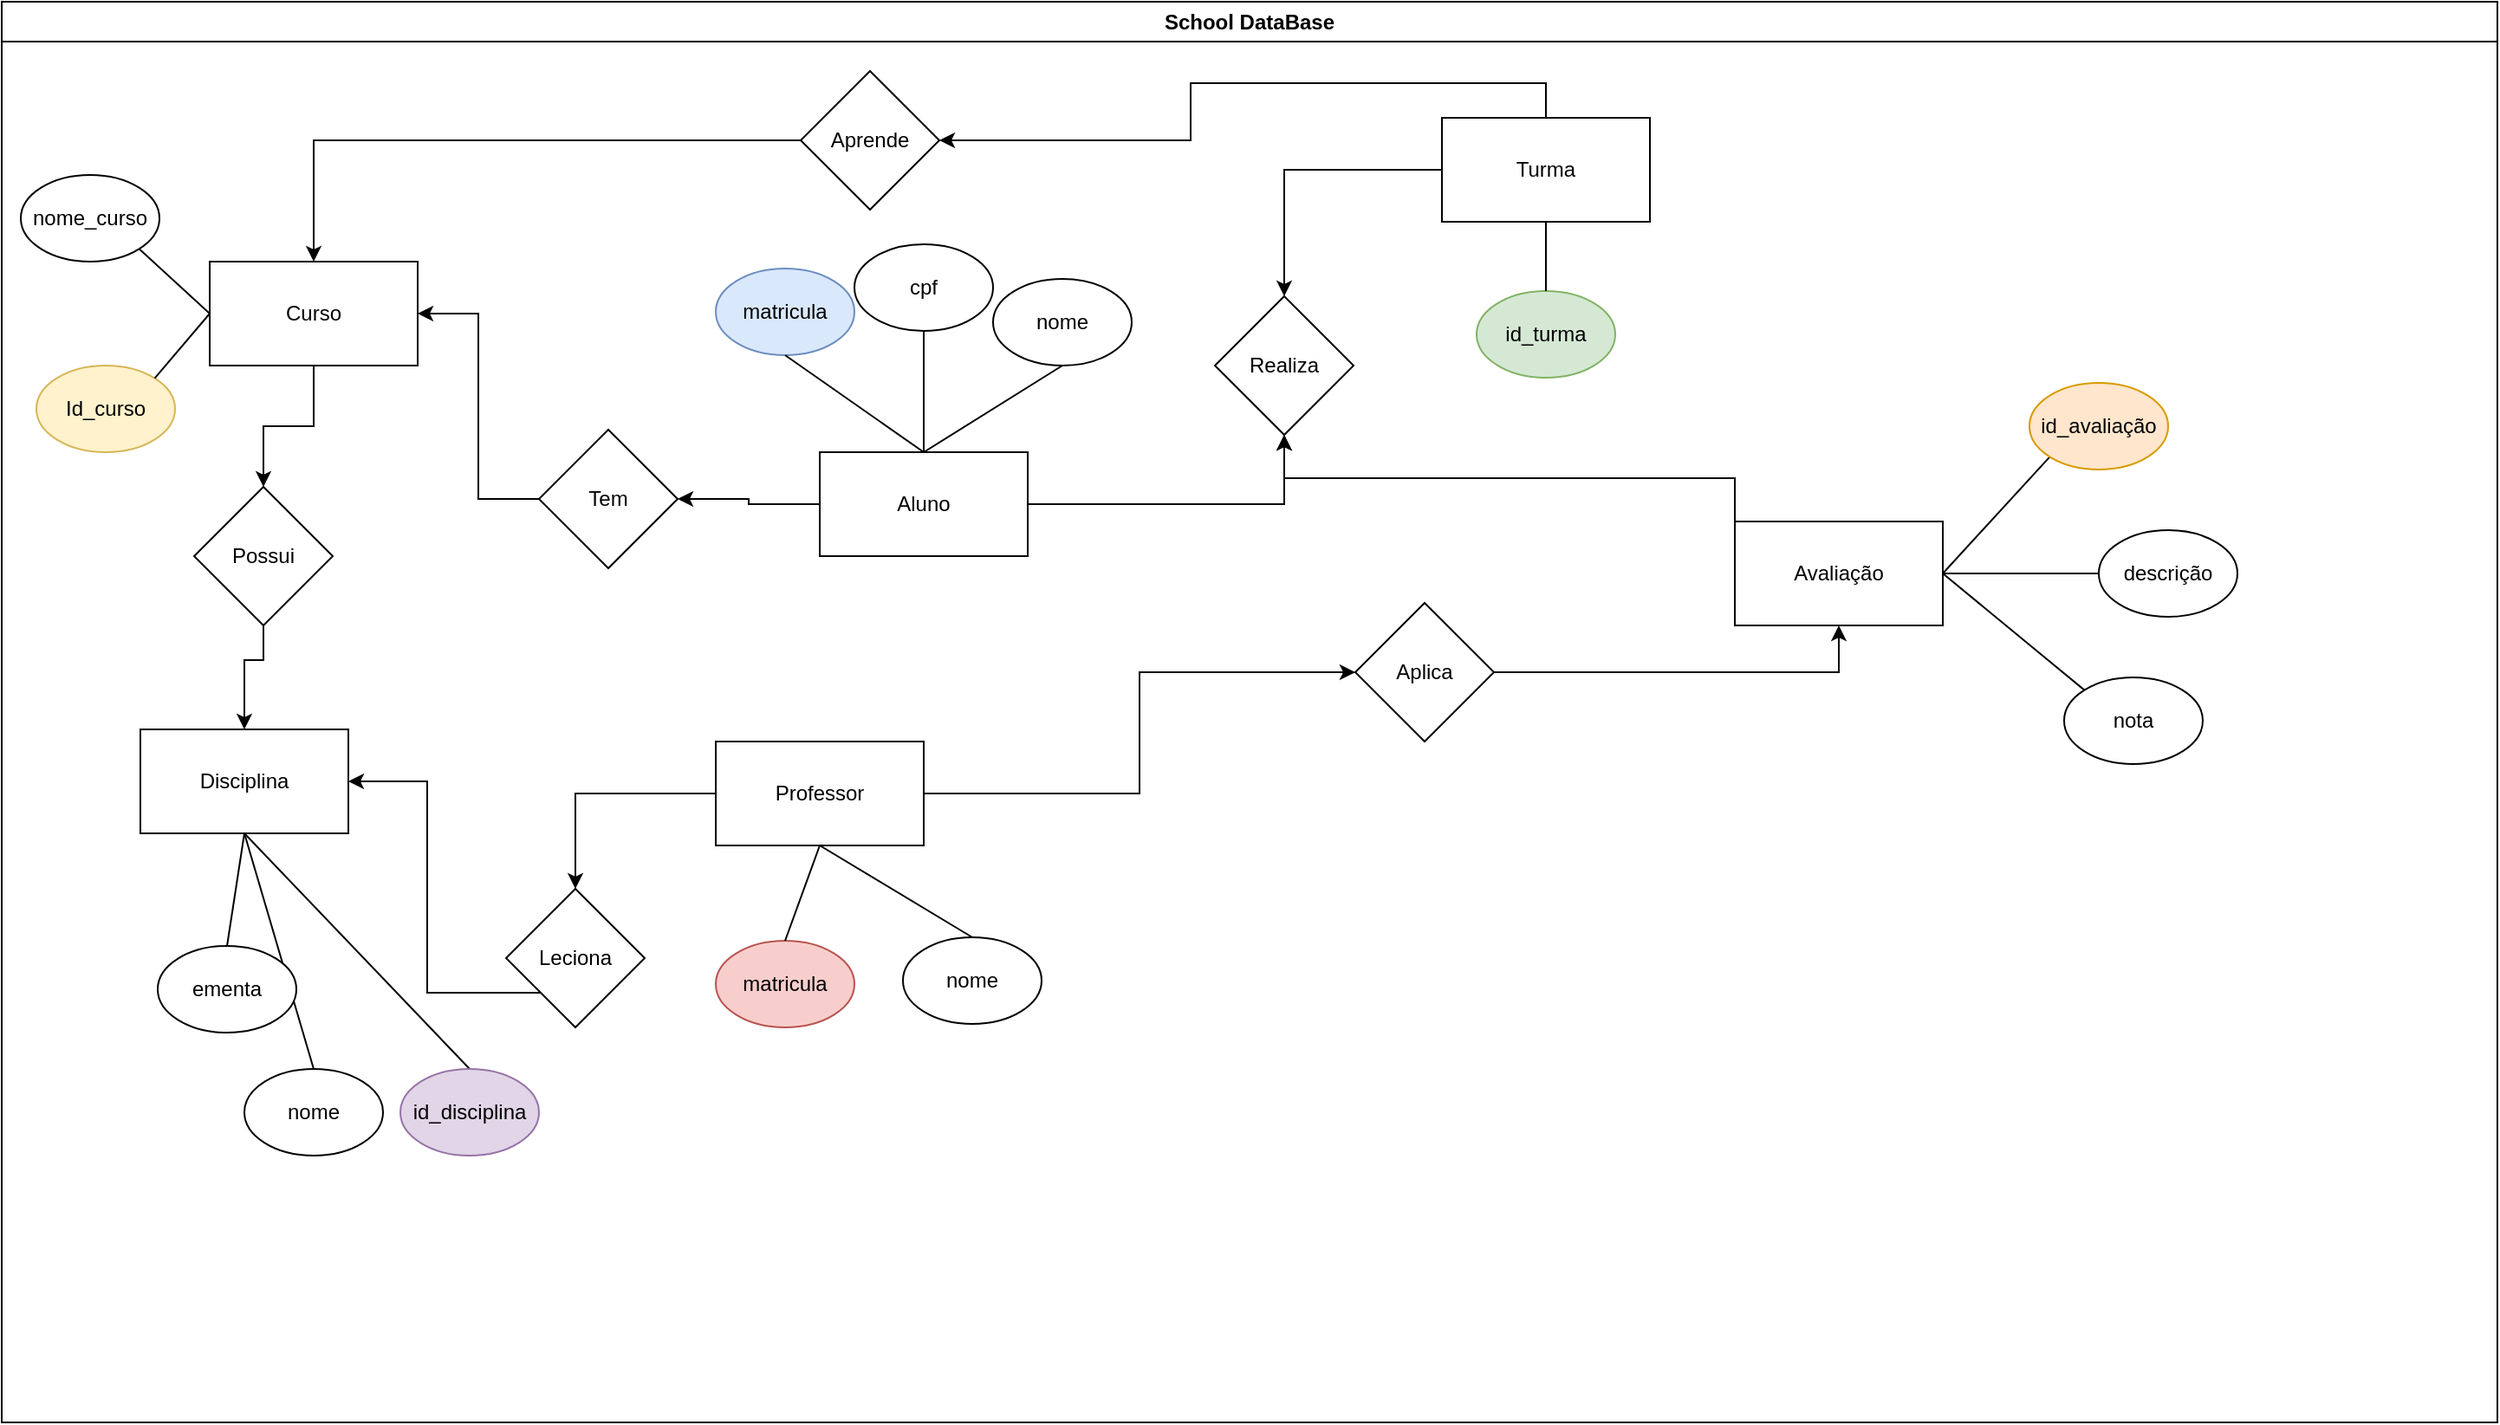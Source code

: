 <mxfile version="23.1.8" type="github">
  <diagram name="Page-1" id="e7e014a7-5840-1c2e-5031-d8a46d1fe8dd">
    <mxGraphModel dx="2962" dy="965" grid="1" gridSize="10" guides="1" tooltips="1" connect="1" arrows="1" fold="1" page="1" pageScale="1" pageWidth="1169" pageHeight="826" background="none" math="0" shadow="0">
      <root>
        <mxCell id="0" />
        <mxCell id="1" parent="0" />
        <mxCell id="3" value="School DataBase" style="swimlane;whiteSpace=wrap" parent="1" vertex="1">
          <mxGeometry x="-271" width="1440" height="820" as="geometry" />
        </mxCell>
        <mxCell id="U_tPJ1Lx-J0ZRbuGnvS1-117" style="edgeStyle=orthogonalEdgeStyle;rounded=0;orthogonalLoop=1;jettySize=auto;html=1;exitX=0.5;exitY=1;exitDx=0;exitDy=0;entryX=0.5;entryY=0;entryDx=0;entryDy=0;" edge="1" parent="3" source="U_tPJ1Lx-J0ZRbuGnvS1-43" target="U_tPJ1Lx-J0ZRbuGnvS1-114">
          <mxGeometry relative="1" as="geometry" />
        </mxCell>
        <mxCell id="U_tPJ1Lx-J0ZRbuGnvS1-43" value="Curso" style="rounded=0;whiteSpace=wrap;html=1;" vertex="1" parent="3">
          <mxGeometry x="120" y="150" width="120" height="60" as="geometry" />
        </mxCell>
        <mxCell id="U_tPJ1Lx-J0ZRbuGnvS1-89" value="" style="edgeStyle=orthogonalEdgeStyle;rounded=0;orthogonalLoop=1;jettySize=auto;html=1;" edge="1" parent="3" source="U_tPJ1Lx-J0ZRbuGnvS1-44" target="U_tPJ1Lx-J0ZRbuGnvS1-88">
          <mxGeometry relative="1" as="geometry" />
        </mxCell>
        <mxCell id="U_tPJ1Lx-J0ZRbuGnvS1-105" style="edgeStyle=orthogonalEdgeStyle;rounded=0;orthogonalLoop=1;jettySize=auto;html=1;entryX=1;entryY=0.5;entryDx=0;entryDy=0;exitX=0;exitY=0.5;exitDx=0;exitDy=0;" edge="1" parent="3" source="U_tPJ1Lx-J0ZRbuGnvS1-44" target="U_tPJ1Lx-J0ZRbuGnvS1-83">
          <mxGeometry relative="1" as="geometry">
            <mxPoint x="411.0" y="314" as="targetPoint" />
            <mxPoint x="500" y="240.0" as="sourcePoint" />
          </mxGeometry>
        </mxCell>
        <mxCell id="U_tPJ1Lx-J0ZRbuGnvS1-44" value="Aluno" style="rounded=0;whiteSpace=wrap;html=1;" vertex="1" parent="3">
          <mxGeometry x="472" y="260" width="120" height="60" as="geometry" />
        </mxCell>
        <mxCell id="U_tPJ1Lx-J0ZRbuGnvS1-90" style="edgeStyle=orthogonalEdgeStyle;rounded=0;orthogonalLoop=1;jettySize=auto;html=1;exitX=0;exitY=0;exitDx=0;exitDy=0;entryX=0.5;entryY=1;entryDx=0;entryDy=0;" edge="1" parent="3" source="U_tPJ1Lx-J0ZRbuGnvS1-45" target="U_tPJ1Lx-J0ZRbuGnvS1-88">
          <mxGeometry relative="1" as="geometry" />
        </mxCell>
        <mxCell id="U_tPJ1Lx-J0ZRbuGnvS1-45" value="Avaliação" style="rounded=0;whiteSpace=wrap;html=1;" vertex="1" parent="3">
          <mxGeometry x="1000" y="300" width="120" height="60" as="geometry" />
        </mxCell>
        <mxCell id="U_tPJ1Lx-J0ZRbuGnvS1-104" style="edgeStyle=orthogonalEdgeStyle;rounded=0;orthogonalLoop=1;jettySize=auto;html=1;exitX=0;exitY=0.5;exitDx=0;exitDy=0;entryX=0.5;entryY=0;entryDx=0;entryDy=0;" edge="1" parent="3" source="U_tPJ1Lx-J0ZRbuGnvS1-47" target="U_tPJ1Lx-J0ZRbuGnvS1-88">
          <mxGeometry relative="1" as="geometry" />
        </mxCell>
        <mxCell id="U_tPJ1Lx-J0ZRbuGnvS1-123" style="edgeStyle=orthogonalEdgeStyle;rounded=0;orthogonalLoop=1;jettySize=auto;html=1;exitX=0.5;exitY=0;exitDx=0;exitDy=0;entryX=1;entryY=0.5;entryDx=0;entryDy=0;" edge="1" parent="3" source="U_tPJ1Lx-J0ZRbuGnvS1-47" target="U_tPJ1Lx-J0ZRbuGnvS1-122">
          <mxGeometry relative="1" as="geometry" />
        </mxCell>
        <mxCell id="U_tPJ1Lx-J0ZRbuGnvS1-47" value="Turma" style="rounded=0;whiteSpace=wrap;html=1;" vertex="1" parent="3">
          <mxGeometry x="831" y="67" width="120" height="60" as="geometry" />
        </mxCell>
        <mxCell id="U_tPJ1Lx-J0ZRbuGnvS1-99" value="" style="edgeStyle=orthogonalEdgeStyle;rounded=0;orthogonalLoop=1;jettySize=auto;html=1;" edge="1" parent="3" source="U_tPJ1Lx-J0ZRbuGnvS1-48" target="U_tPJ1Lx-J0ZRbuGnvS1-98">
          <mxGeometry relative="1" as="geometry" />
        </mxCell>
        <mxCell id="U_tPJ1Lx-J0ZRbuGnvS1-102" value="" style="edgeStyle=orthogonalEdgeStyle;rounded=0;orthogonalLoop=1;jettySize=auto;html=1;" edge="1" parent="3" source="U_tPJ1Lx-J0ZRbuGnvS1-48" target="U_tPJ1Lx-J0ZRbuGnvS1-101">
          <mxGeometry relative="1" as="geometry" />
        </mxCell>
        <mxCell id="U_tPJ1Lx-J0ZRbuGnvS1-48" value="Professor" style="rounded=0;whiteSpace=wrap;html=1;" vertex="1" parent="3">
          <mxGeometry x="412" y="427" width="120" height="60" as="geometry" />
        </mxCell>
        <mxCell id="U_tPJ1Lx-J0ZRbuGnvS1-49" value="Id_curso" style="ellipse;whiteSpace=wrap;html=1;fillColor=#fff2cc;strokeColor=#d6b656;" vertex="1" parent="3">
          <mxGeometry x="20" y="210" width="80" height="50" as="geometry" />
        </mxCell>
        <mxCell id="U_tPJ1Lx-J0ZRbuGnvS1-50" value="nome_curso" style="ellipse;whiteSpace=wrap;html=1;" vertex="1" parent="3">
          <mxGeometry x="11" y="100" width="80" height="50" as="geometry" />
        </mxCell>
        <mxCell id="U_tPJ1Lx-J0ZRbuGnvS1-51" value="matricula" style="ellipse;whiteSpace=wrap;html=1;fillColor=#dae8fc;strokeColor=#6c8ebf;" vertex="1" parent="3">
          <mxGeometry x="412" y="154" width="80" height="50" as="geometry" />
        </mxCell>
        <mxCell id="U_tPJ1Lx-J0ZRbuGnvS1-52" value="nome" style="ellipse;whiteSpace=wrap;html=1;" vertex="1" parent="3">
          <mxGeometry x="572" y="160" width="80" height="50" as="geometry" />
        </mxCell>
        <mxCell id="U_tPJ1Lx-J0ZRbuGnvS1-53" value="cpf" style="ellipse;whiteSpace=wrap;html=1;" vertex="1" parent="3">
          <mxGeometry x="492" y="140" width="80" height="50" as="geometry" />
        </mxCell>
        <mxCell id="U_tPJ1Lx-J0ZRbuGnvS1-56" value="nota" style="ellipse;whiteSpace=wrap;html=1;" vertex="1" parent="3">
          <mxGeometry x="1190" y="390" width="80" height="50" as="geometry" />
        </mxCell>
        <mxCell id="U_tPJ1Lx-J0ZRbuGnvS1-55" value="descrição" style="ellipse;whiteSpace=wrap;html=1;" vertex="1" parent="3">
          <mxGeometry x="1210" y="305" width="80" height="50" as="geometry" />
        </mxCell>
        <mxCell id="U_tPJ1Lx-J0ZRbuGnvS1-60" value="id_turma" style="ellipse;whiteSpace=wrap;html=1;fillColor=#d5e8d4;strokeColor=#82b366;" vertex="1" parent="3">
          <mxGeometry x="851" y="167" width="80" height="50" as="geometry" />
        </mxCell>
        <mxCell id="U_tPJ1Lx-J0ZRbuGnvS1-62" value="matricula" style="ellipse;whiteSpace=wrap;html=1;fillColor=#f8cecc;strokeColor=#b85450;" vertex="1" parent="3">
          <mxGeometry x="412" y="542" width="80" height="50" as="geometry" />
        </mxCell>
        <mxCell id="U_tPJ1Lx-J0ZRbuGnvS1-61" value="nome" style="ellipse;whiteSpace=wrap;html=1;" vertex="1" parent="3">
          <mxGeometry x="520" y="540" width="80" height="50" as="geometry" />
        </mxCell>
        <mxCell id="U_tPJ1Lx-J0ZRbuGnvS1-66" value="" style="endArrow=none;html=1;rounded=0;exitX=1;exitY=0;exitDx=0;exitDy=0;entryX=0;entryY=0.5;entryDx=0;entryDy=0;" edge="1" parent="3" source="U_tPJ1Lx-J0ZRbuGnvS1-49" target="U_tPJ1Lx-J0ZRbuGnvS1-43">
          <mxGeometry width="50" height="50" relative="1" as="geometry">
            <mxPoint x="70" y="260" as="sourcePoint" />
            <mxPoint x="120" y="210" as="targetPoint" />
          </mxGeometry>
        </mxCell>
        <mxCell id="U_tPJ1Lx-J0ZRbuGnvS1-67" value="" style="endArrow=none;html=1;rounded=0;entryX=0;entryY=0.5;entryDx=0;entryDy=0;exitX=1;exitY=1;exitDx=0;exitDy=0;" edge="1" parent="3" source="U_tPJ1Lx-J0ZRbuGnvS1-50" target="U_tPJ1Lx-J0ZRbuGnvS1-43">
          <mxGeometry width="50" height="50" relative="1" as="geometry">
            <mxPoint x="100" y="150" as="sourcePoint" />
            <mxPoint x="150" y="100" as="targetPoint" />
          </mxGeometry>
        </mxCell>
        <mxCell id="U_tPJ1Lx-J0ZRbuGnvS1-68" value="" style="endArrow=none;html=1;rounded=0;entryX=0.5;entryY=0;entryDx=0;entryDy=0;exitX=0.5;exitY=1;exitDx=0;exitDy=0;" edge="1" parent="3" source="U_tPJ1Lx-J0ZRbuGnvS1-53" target="U_tPJ1Lx-J0ZRbuGnvS1-44">
          <mxGeometry width="50" height="50" relative="1" as="geometry">
            <mxPoint x="450" y="130" as="sourcePoint" />
            <mxPoint x="410" y="210" as="targetPoint" />
          </mxGeometry>
        </mxCell>
        <mxCell id="U_tPJ1Lx-J0ZRbuGnvS1-69" value="" style="endArrow=none;html=1;rounded=0;entryX=0.5;entryY=1;entryDx=0;entryDy=0;exitX=0.5;exitY=0;exitDx=0;exitDy=0;" edge="1" parent="3" source="U_tPJ1Lx-J0ZRbuGnvS1-44" target="U_tPJ1Lx-J0ZRbuGnvS1-52">
          <mxGeometry width="50" height="50" relative="1" as="geometry">
            <mxPoint x="420" y="150" as="sourcePoint" />
            <mxPoint x="470" y="100" as="targetPoint" />
          </mxGeometry>
        </mxCell>
        <mxCell id="U_tPJ1Lx-J0ZRbuGnvS1-70" value="" style="endArrow=none;html=1;rounded=0;exitX=0.5;exitY=0;exitDx=0;exitDy=0;entryX=0.5;entryY=1;entryDx=0;entryDy=0;" edge="1" parent="3" source="U_tPJ1Lx-J0ZRbuGnvS1-44" target="U_tPJ1Lx-J0ZRbuGnvS1-51">
          <mxGeometry width="50" height="50" relative="1" as="geometry">
            <mxPoint x="340" y="150" as="sourcePoint" />
            <mxPoint x="390" y="100" as="targetPoint" />
          </mxGeometry>
        </mxCell>
        <mxCell id="U_tPJ1Lx-J0ZRbuGnvS1-71" value="" style="endArrow=none;html=1;rounded=0;entryX=1;entryY=0.5;entryDx=0;entryDy=0;exitX=0;exitY=0.5;exitDx=0;exitDy=0;" edge="1" parent="3" source="U_tPJ1Lx-J0ZRbuGnvS1-55" target="U_tPJ1Lx-J0ZRbuGnvS1-45">
          <mxGeometry width="50" height="50" relative="1" as="geometry">
            <mxPoint x="580" y="220" as="sourcePoint" />
            <mxPoint x="610" y="190" as="targetPoint" />
          </mxGeometry>
        </mxCell>
        <mxCell id="U_tPJ1Lx-J0ZRbuGnvS1-72" value="" style="endArrow=none;html=1;rounded=0;exitX=0;exitY=0;exitDx=0;exitDy=0;entryX=1;entryY=0.5;entryDx=0;entryDy=0;" edge="1" parent="3" source="U_tPJ1Lx-J0ZRbuGnvS1-56" target="U_tPJ1Lx-J0ZRbuGnvS1-45">
          <mxGeometry width="50" height="50" relative="1" as="geometry">
            <mxPoint x="570" y="360" as="sourcePoint" />
            <mxPoint x="620" y="310" as="targetPoint" />
          </mxGeometry>
        </mxCell>
        <mxCell id="U_tPJ1Lx-J0ZRbuGnvS1-73" value="" style="endArrow=none;html=1;rounded=0;exitX=1;exitY=0.5;exitDx=0;exitDy=0;entryX=0;entryY=1;entryDx=0;entryDy=0;" edge="1" parent="3" source="U_tPJ1Lx-J0ZRbuGnvS1-45" target="U_tPJ1Lx-J0ZRbuGnvS1-54">
          <mxGeometry width="50" height="50" relative="1" as="geometry">
            <mxPoint x="650" y="120" as="sourcePoint" />
            <mxPoint x="700" y="70" as="targetPoint" />
          </mxGeometry>
        </mxCell>
        <mxCell id="U_tPJ1Lx-J0ZRbuGnvS1-74" value="" style="endArrow=none;html=1;rounded=0;entryX=0.5;entryY=1;entryDx=0;entryDy=0;exitX=0.5;exitY=0;exitDx=0;exitDy=0;" edge="1" parent="3" source="U_tPJ1Lx-J0ZRbuGnvS1-60" target="U_tPJ1Lx-J0ZRbuGnvS1-47">
          <mxGeometry width="50" height="50" relative="1" as="geometry">
            <mxPoint x="1030" y="230" as="sourcePoint" />
            <mxPoint x="1030" y="180" as="targetPoint" />
          </mxGeometry>
        </mxCell>
        <mxCell id="U_tPJ1Lx-J0ZRbuGnvS1-75" value="" style="endArrow=none;html=1;rounded=0;entryX=0.5;entryY=0;entryDx=0;entryDy=0;exitX=0.5;exitY=1;exitDx=0;exitDy=0;" edge="1" parent="3" source="U_tPJ1Lx-J0ZRbuGnvS1-48" target="U_tPJ1Lx-J0ZRbuGnvS1-61">
          <mxGeometry width="50" height="50" relative="1" as="geometry">
            <mxPoint x="211" y="620" as="sourcePoint" />
            <mxPoint x="261" y="570" as="targetPoint" />
          </mxGeometry>
        </mxCell>
        <mxCell id="U_tPJ1Lx-J0ZRbuGnvS1-76" value="" style="endArrow=none;html=1;rounded=0;entryX=0.5;entryY=0;entryDx=0;entryDy=0;exitX=0.5;exitY=1;exitDx=0;exitDy=0;" edge="1" parent="3" source="U_tPJ1Lx-J0ZRbuGnvS1-48" target="U_tPJ1Lx-J0ZRbuGnvS1-62">
          <mxGeometry width="50" height="50" relative="1" as="geometry">
            <mxPoint x="221" y="500" as="sourcePoint" />
            <mxPoint x="271" y="450" as="targetPoint" />
          </mxGeometry>
        </mxCell>
        <mxCell id="U_tPJ1Lx-J0ZRbuGnvS1-77" value="" style="endArrow=none;html=1;rounded=0;entryX=0.5;entryY=0;entryDx=0;entryDy=0;exitX=0.5;exitY=1;exitDx=0;exitDy=0;" edge="1" parent="3" source="U_tPJ1Lx-J0ZRbuGnvS1-46" target="U_tPJ1Lx-J0ZRbuGnvS1-57">
          <mxGeometry width="50" height="50" relative="1" as="geometry">
            <mxPoint x="591" y="380" as="sourcePoint" />
            <mxPoint x="131" y="668" as="targetPoint" />
          </mxGeometry>
        </mxCell>
        <mxCell id="U_tPJ1Lx-J0ZRbuGnvS1-78" value="" style="endArrow=none;html=1;rounded=0;exitX=0.5;exitY=1;exitDx=0;exitDy=0;entryX=0.5;entryY=0;entryDx=0;entryDy=0;" edge="1" parent="3" source="U_tPJ1Lx-J0ZRbuGnvS1-46" target="U_tPJ1Lx-J0ZRbuGnvS1-59">
          <mxGeometry width="50" height="50" relative="1" as="geometry">
            <mxPoint x="721" y="190" as="sourcePoint" />
            <mxPoint x="771" y="140" as="targetPoint" />
          </mxGeometry>
        </mxCell>
        <mxCell id="U_tPJ1Lx-J0ZRbuGnvS1-79" value="" style="endArrow=none;html=1;rounded=0;entryX=0.5;entryY=0;entryDx=0;entryDy=0;exitX=0.5;exitY=1;exitDx=0;exitDy=0;" edge="1" parent="3" source="U_tPJ1Lx-J0ZRbuGnvS1-46" target="U_tPJ1Lx-J0ZRbuGnvS1-58">
          <mxGeometry width="50" height="50" relative="1" as="geometry">
            <mxPoint x="561" y="340" as="sourcePoint" />
            <mxPoint x="611" y="290" as="targetPoint" />
          </mxGeometry>
        </mxCell>
        <mxCell id="U_tPJ1Lx-J0ZRbuGnvS1-106" style="edgeStyle=orthogonalEdgeStyle;rounded=0;orthogonalLoop=1;jettySize=auto;html=1;exitX=0;exitY=0.5;exitDx=0;exitDy=0;entryX=1;entryY=0.5;entryDx=0;entryDy=0;" edge="1" parent="3" source="U_tPJ1Lx-J0ZRbuGnvS1-83" target="U_tPJ1Lx-J0ZRbuGnvS1-43">
          <mxGeometry relative="1" as="geometry" />
        </mxCell>
        <mxCell id="U_tPJ1Lx-J0ZRbuGnvS1-83" value="Tem" style="rhombus;whiteSpace=wrap;html=1;" vertex="1" parent="3">
          <mxGeometry x="310" y="247" width="80" height="80" as="geometry" />
        </mxCell>
        <mxCell id="U_tPJ1Lx-J0ZRbuGnvS1-88" value="Realiza" style="rhombus;whiteSpace=wrap;html=1;rounded=0;" vertex="1" parent="3">
          <mxGeometry x="700" y="170" width="80" height="80" as="geometry" />
        </mxCell>
        <mxCell id="U_tPJ1Lx-J0ZRbuGnvS1-54" value="id_avaliação" style="ellipse;whiteSpace=wrap;html=1;fillColor=#ffe6cc;strokeColor=#d79b00;" vertex="1" parent="3">
          <mxGeometry x="1170" y="220" width="80" height="50" as="geometry" />
        </mxCell>
        <mxCell id="U_tPJ1Lx-J0ZRbuGnvS1-46" value="Disciplina" style="rounded=0;whiteSpace=wrap;html=1;" vertex="1" parent="3">
          <mxGeometry x="80" y="420" width="120" height="60" as="geometry" />
        </mxCell>
        <mxCell id="U_tPJ1Lx-J0ZRbuGnvS1-57" value="ementa" style="ellipse;whiteSpace=wrap;html=1;" vertex="1" parent="3">
          <mxGeometry x="90" y="545" width="80" height="50" as="geometry" />
        </mxCell>
        <mxCell id="U_tPJ1Lx-J0ZRbuGnvS1-58" value="nome" style="ellipse;whiteSpace=wrap;html=1;" vertex="1" parent="3">
          <mxGeometry x="140" y="616" width="80" height="50" as="geometry" />
        </mxCell>
        <mxCell id="U_tPJ1Lx-J0ZRbuGnvS1-59" value="id_disciplina" style="ellipse;whiteSpace=wrap;html=1;fillColor=#e1d5e7;strokeColor=#9673a6;" vertex="1" parent="3">
          <mxGeometry x="230" y="616" width="80" height="50" as="geometry" />
        </mxCell>
        <mxCell id="U_tPJ1Lx-J0ZRbuGnvS1-100" style="edgeStyle=orthogonalEdgeStyle;rounded=0;orthogonalLoop=1;jettySize=auto;html=1;exitX=1;exitY=0.5;exitDx=0;exitDy=0;entryX=0.5;entryY=1;entryDx=0;entryDy=0;" edge="1" parent="3" source="U_tPJ1Lx-J0ZRbuGnvS1-98" target="U_tPJ1Lx-J0ZRbuGnvS1-45">
          <mxGeometry relative="1" as="geometry" />
        </mxCell>
        <mxCell id="U_tPJ1Lx-J0ZRbuGnvS1-98" value="Aplica" style="rhombus;whiteSpace=wrap;html=1;rounded=0;" vertex="1" parent="3">
          <mxGeometry x="781" y="347" width="80" height="80" as="geometry" />
        </mxCell>
        <mxCell id="U_tPJ1Lx-J0ZRbuGnvS1-103" style="edgeStyle=orthogonalEdgeStyle;rounded=0;orthogonalLoop=1;jettySize=auto;html=1;exitX=0;exitY=1;exitDx=0;exitDy=0;entryX=1;entryY=0.5;entryDx=0;entryDy=0;" edge="1" parent="3" source="U_tPJ1Lx-J0ZRbuGnvS1-101" target="U_tPJ1Lx-J0ZRbuGnvS1-46">
          <mxGeometry relative="1" as="geometry" />
        </mxCell>
        <mxCell id="U_tPJ1Lx-J0ZRbuGnvS1-101" value="Leciona" style="rhombus;whiteSpace=wrap;html=1;rounded=0;" vertex="1" parent="3">
          <mxGeometry x="291" y="512" width="80" height="80" as="geometry" />
        </mxCell>
        <mxCell id="U_tPJ1Lx-J0ZRbuGnvS1-118" style="edgeStyle=orthogonalEdgeStyle;rounded=0;orthogonalLoop=1;jettySize=auto;html=1;exitX=0.5;exitY=1;exitDx=0;exitDy=0;entryX=0.5;entryY=0;entryDx=0;entryDy=0;" edge="1" parent="3" source="U_tPJ1Lx-J0ZRbuGnvS1-114" target="U_tPJ1Lx-J0ZRbuGnvS1-46">
          <mxGeometry relative="1" as="geometry">
            <Array as="points">
              <mxPoint x="151" y="380" />
              <mxPoint x="140" y="380" />
            </Array>
          </mxGeometry>
        </mxCell>
        <mxCell id="U_tPJ1Lx-J0ZRbuGnvS1-114" value="Possui" style="rhombus;whiteSpace=wrap;html=1;rounded=0;" vertex="1" parent="3">
          <mxGeometry x="111" y="280" width="80" height="80" as="geometry" />
        </mxCell>
        <mxCell id="U_tPJ1Lx-J0ZRbuGnvS1-124" style="edgeStyle=orthogonalEdgeStyle;rounded=0;orthogonalLoop=1;jettySize=auto;html=1;exitX=0;exitY=0.5;exitDx=0;exitDy=0;entryX=0.5;entryY=0;entryDx=0;entryDy=0;" edge="1" parent="3" source="U_tPJ1Lx-J0ZRbuGnvS1-122" target="U_tPJ1Lx-J0ZRbuGnvS1-43">
          <mxGeometry relative="1" as="geometry" />
        </mxCell>
        <mxCell id="U_tPJ1Lx-J0ZRbuGnvS1-122" value="Aprende" style="rhombus;whiteSpace=wrap;html=1;" vertex="1" parent="3">
          <mxGeometry x="461" y="40" width="80" height="80" as="geometry" />
        </mxCell>
      </root>
    </mxGraphModel>
  </diagram>
</mxfile>
